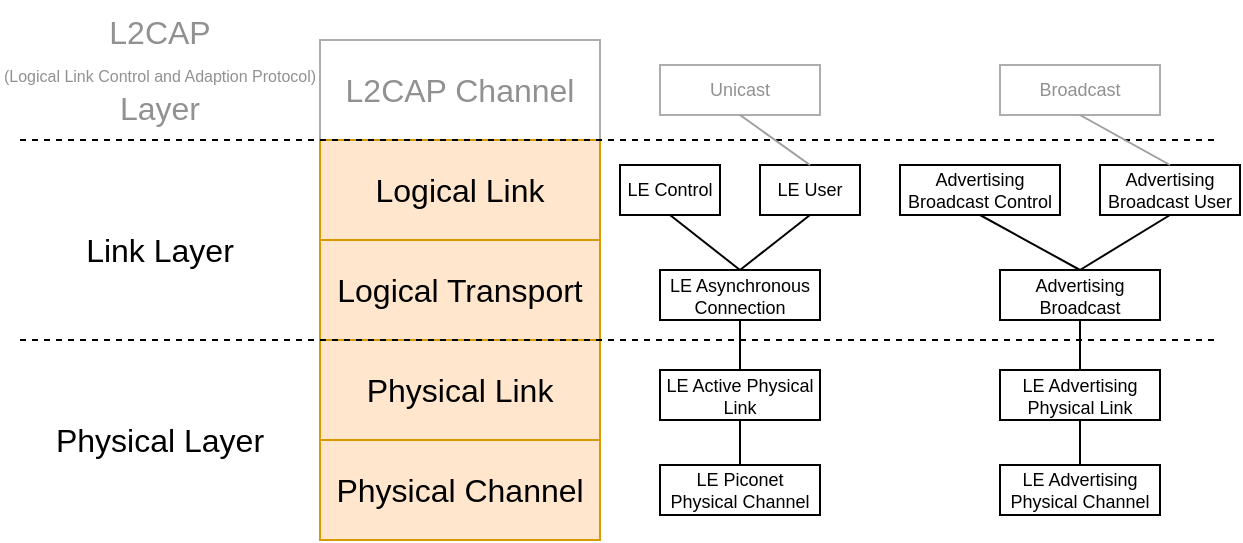 <mxfile version="14.6.13" type="device"><diagram id="FJ29L9B5ON3IeZBQ2MSM" name="Page-1"><mxGraphModel dx="981" dy="569" grid="1" gridSize="10" guides="1" tooltips="1" connect="1" arrows="1" fold="1" page="1" pageScale="1" pageWidth="640" pageHeight="280" math="0" shadow="0"><root><mxCell id="0"/><mxCell id="1" parent="0"/><mxCell id="DxuIowINJl8ra01JhDWy-1" value="&lt;font style=&quot;font-size: 16px&quot;&gt;L2CAP Channel&lt;/font&gt;&lt;span style=&quot;font-family: monospace; font-size: 0px;&quot;&gt;%3CmxGraphModel%3E%3Croot%3E%3CmxCell%20id%3D%220%22%2F%3E%3CmxCell%20id%3D%221%22%20parent%3D%220%22%2F%3E%3CmxCell%20id%3D%222%22%20value%3D%22%26lt%3Bfont%20style%3D%26quot%3Bfont-size%3A%2016px%26quot%3B%26gt%3BLink%20Layer%26lt%3B%2Ffont%26gt%3B%22%20style%3D%22rounded%3D1%3BwhiteSpace%3Dwrap%3Bhtml%3D1%3BfillColor%3D%23ffe6cc%3BstrokeColor%3D%23d79b00%3B%22%20vertex%3D%221%22%20parent%3D%221%22%3E%3CmxGeometry%20x%3D%2230%22%20y%3D%22120%22%20width%3D%22530%22%20height%3D%2230%22%20as%3D%22geometry%22%2F%3E%3C%2FmxCell%3E%3C%2Froot%3E%3C%2FmxGraphModel%3E&lt;/span&gt;" style="rounded=0;whiteSpace=wrap;html=1;fontColor=#919191;strokeColor=#ADADAD;" vertex="1" parent="1"><mxGeometry x="170" y="20" width="140" height="50" as="geometry"/></mxCell><mxCell id="DxuIowINJl8ra01JhDWy-2" value="&lt;span style=&quot;font-size: 16px&quot;&gt;Logical Link&lt;/span&gt;" style="rounded=0;whiteSpace=wrap;html=1;fillColor=#ffe6cc;strokeColor=#d79b00;" vertex="1" parent="1"><mxGeometry x="170" y="70" width="140" height="50" as="geometry"/></mxCell><mxCell id="DxuIowINJl8ra01JhDWy-3" value="&lt;span style=&quot;font-size: 16px&quot;&gt;Logical Transport&lt;/span&gt;" style="rounded=0;whiteSpace=wrap;html=1;fillColor=#ffe6cc;strokeColor=#d79b00;" vertex="1" parent="1"><mxGeometry x="170" y="120" width="140" height="50" as="geometry"/></mxCell><mxCell id="DxuIowINJl8ra01JhDWy-4" value="&lt;span style=&quot;font-size: 16px&quot;&gt;Physical Link&lt;/span&gt;" style="rounded=0;whiteSpace=wrap;html=1;fillColor=#ffe6cc;strokeColor=#d79b00;" vertex="1" parent="1"><mxGeometry x="170" y="170" width="140" height="50" as="geometry"/></mxCell><mxCell id="DxuIowINJl8ra01JhDWy-5" value="&lt;span style=&quot;font-size: 16px&quot;&gt;Physical Channel&lt;/span&gt;" style="rounded=0;whiteSpace=wrap;html=1;fillColor=#ffe6cc;strokeColor=#d79b00;" vertex="1" parent="1"><mxGeometry x="170" y="220" width="140" height="50" as="geometry"/></mxCell><mxCell id="DxuIowINJl8ra01JhDWy-7" value="" style="endArrow=none;dashed=1;html=1;strokeWidth=1;fillColor=#E8E8E8;" edge="1" parent="1"><mxGeometry width="50" height="50" relative="1" as="geometry"><mxPoint x="20" y="170" as="sourcePoint"/><mxPoint x="620" y="170" as="targetPoint"/></mxGeometry></mxCell><mxCell id="DxuIowINJl8ra01JhDWy-9" value="" style="endArrow=none;dashed=1;html=1;strokeWidth=1;fillColor=#E8E8E8;" edge="1" parent="1"><mxGeometry width="50" height="50" relative="1" as="geometry"><mxPoint x="20" y="70" as="sourcePoint"/><mxPoint x="620" y="70" as="targetPoint"/></mxGeometry></mxCell><mxCell id="DxuIowINJl8ra01JhDWy-10" value="&lt;font&gt;&lt;span style=&quot;font-size: 16px&quot;&gt;L2CAP&lt;/span&gt;&lt;br&gt;&lt;font style=&quot;font-size: 8px&quot;&gt;(Logical Link Control and Adaption Protocol)&lt;/font&gt;&lt;/font&gt;&lt;font style=&quot;font-size: 16px&quot;&gt;&lt;br&gt;Layer&lt;/font&gt;" style="text;html=1;strokeColor=none;fillColor=none;align=center;verticalAlign=middle;whiteSpace=wrap;rounded=0;glass=0;labelBackgroundColor=none;fontColor=#919191;" vertex="1" parent="1"><mxGeometry x="10" width="160" height="70" as="geometry"/></mxCell><mxCell id="DxuIowINJl8ra01JhDWy-11" value="&lt;font style=&quot;font-size: 16px&quot;&gt;Link Layer&lt;/font&gt;" style="text;html=1;strokeColor=none;fillColor=none;align=center;verticalAlign=middle;whiteSpace=wrap;rounded=0;glass=0;labelBackgroundColor=none;" vertex="1" parent="1"><mxGeometry x="10" y="90" width="160" height="70" as="geometry"/></mxCell><mxCell id="DxuIowINJl8ra01JhDWy-12" value="&lt;font style=&quot;font-size: 16px&quot;&gt;Physical Layer&lt;/font&gt;" style="text;html=1;strokeColor=none;fillColor=none;align=center;verticalAlign=middle;whiteSpace=wrap;rounded=0;glass=0;labelBackgroundColor=none;" vertex="1" parent="1"><mxGeometry x="10" y="185" width="160" height="70" as="geometry"/></mxCell><mxCell id="DxuIowINJl8ra01JhDWy-13" value="LE Piconet Physical Channel" style="rounded=0;whiteSpace=wrap;html=1;glass=0;labelBackgroundColor=none;strokeWidth=1;fillColor=#ffffff;gradientColor=none;fontSize=9;" vertex="1" parent="1"><mxGeometry x="340" y="232.5" width="80" height="25" as="geometry"/></mxCell><mxCell id="DxuIowINJl8ra01JhDWy-14" value="LE Advertising Physical Channel" style="rounded=0;whiteSpace=wrap;html=1;glass=0;labelBackgroundColor=none;strokeWidth=1;fillColor=#ffffff;gradientColor=none;fontSize=9;" vertex="1" parent="1"><mxGeometry x="510" y="232.5" width="80" height="25" as="geometry"/></mxCell><mxCell id="DxuIowINJl8ra01JhDWy-15" value="LE Active Physical Link" style="rounded=0;whiteSpace=wrap;html=1;glass=0;labelBackgroundColor=none;strokeWidth=1;fillColor=#ffffff;gradientColor=none;fontSize=9;" vertex="1" parent="1"><mxGeometry x="340" y="185" width="80" height="25" as="geometry"/></mxCell><mxCell id="DxuIowINJl8ra01JhDWy-16" value="LE Advertising Physical Link" style="rounded=0;whiteSpace=wrap;html=1;glass=0;labelBackgroundColor=none;strokeWidth=1;fillColor=#ffffff;gradientColor=none;fontSize=9;" vertex="1" parent="1"><mxGeometry x="510" y="185" width="80" height="25" as="geometry"/></mxCell><mxCell id="DxuIowINJl8ra01JhDWy-17" value="Advertising Broadcast" style="rounded=0;whiteSpace=wrap;html=1;glass=0;labelBackgroundColor=none;strokeWidth=1;fillColor=#ffffff;gradientColor=none;fontSize=9;" vertex="1" parent="1"><mxGeometry x="510" y="135" width="80" height="25" as="geometry"/></mxCell><mxCell id="DxuIowINJl8ra01JhDWy-18" value="LE Asynchronous Connection" style="rounded=0;whiteSpace=wrap;html=1;glass=0;labelBackgroundColor=none;strokeWidth=1;fillColor=#ffffff;gradientColor=none;fontSize=9;" vertex="1" parent="1"><mxGeometry x="340" y="135" width="80" height="25" as="geometry"/></mxCell><mxCell id="DxuIowINJl8ra01JhDWy-19" value="Advertising Broadcast User" style="rounded=0;whiteSpace=wrap;html=1;glass=0;labelBackgroundColor=none;strokeWidth=1;fillColor=#ffffff;gradientColor=none;fontSize=9;" vertex="1" parent="1"><mxGeometry x="560" y="82.5" width="70" height="25" as="geometry"/></mxCell><mxCell id="DxuIowINJl8ra01JhDWy-20" value="Advertising Broadcast Control" style="rounded=0;whiteSpace=wrap;html=1;glass=0;labelBackgroundColor=none;strokeWidth=1;fillColor=#ffffff;gradientColor=none;fontSize=9;" vertex="1" parent="1"><mxGeometry x="460" y="82.5" width="80" height="25" as="geometry"/></mxCell><mxCell id="DxuIowINJl8ra01JhDWy-21" value="LE Control" style="rounded=0;whiteSpace=wrap;html=1;glass=0;labelBackgroundColor=none;strokeWidth=1;fillColor=#ffffff;gradientColor=none;fontSize=9;" vertex="1" parent="1"><mxGeometry x="320" y="82.5" width="50" height="25" as="geometry"/></mxCell><mxCell id="DxuIowINJl8ra01JhDWy-22" value="LE User" style="rounded=0;whiteSpace=wrap;html=1;glass=0;labelBackgroundColor=none;strokeWidth=1;fillColor=#ffffff;gradientColor=none;fontSize=9;" vertex="1" parent="1"><mxGeometry x="390" y="82.5" width="50" height="25" as="geometry"/></mxCell><mxCell id="DxuIowINJl8ra01JhDWy-24" value="Broadcast" style="rounded=0;whiteSpace=wrap;html=1;glass=0;labelBackgroundColor=none;strokeWidth=1;fillColor=#ffffff;gradientColor=none;fontSize=9;fontColor=#919191;strokeColor=#ADADAD;" vertex="1" parent="1"><mxGeometry x="510" y="32.5" width="80" height="25" as="geometry"/></mxCell><mxCell id="DxuIowINJl8ra01JhDWy-25" value="Unicast" style="rounded=0;whiteSpace=wrap;html=1;glass=0;labelBackgroundColor=none;strokeWidth=1;fillColor=#ffffff;gradientColor=none;fontSize=9;fontColor=#919191;strokeColor=#ADADAD;" vertex="1" parent="1"><mxGeometry x="340" y="32.5" width="80" height="25" as="geometry"/></mxCell><mxCell id="DxuIowINJl8ra01JhDWy-26" value="" style="endArrow=none;html=1;fontSize=9;strokeWidth=1;fillColor=#E8E8E8;exitX=0.5;exitY=0;exitDx=0;exitDy=0;entryX=0.5;entryY=1;entryDx=0;entryDy=0;" edge="1" parent="1" source="DxuIowINJl8ra01JhDWy-13" target="DxuIowINJl8ra01JhDWy-15"><mxGeometry width="50" height="50" relative="1" as="geometry"><mxPoint x="490" y="240" as="sourcePoint"/><mxPoint x="540" y="190" as="targetPoint"/></mxGeometry></mxCell><mxCell id="DxuIowINJl8ra01JhDWy-27" value="" style="endArrow=none;html=1;fontSize=9;strokeWidth=1;fillColor=#E8E8E8;exitX=0.5;exitY=0;exitDx=0;exitDy=0;entryX=0.5;entryY=1;entryDx=0;entryDy=0;" edge="1" parent="1" source="DxuIowINJl8ra01JhDWy-15" target="DxuIowINJl8ra01JhDWy-18"><mxGeometry width="50" height="50" relative="1" as="geometry"><mxPoint x="390" y="242.5" as="sourcePoint"/><mxPoint x="390" y="220" as="targetPoint"/></mxGeometry></mxCell><mxCell id="DxuIowINJl8ra01JhDWy-28" value="" style="endArrow=none;html=1;fontSize=9;strokeWidth=1;fillColor=#E8E8E8;exitX=0.5;exitY=0;exitDx=0;exitDy=0;entryX=0.5;entryY=1;entryDx=0;entryDy=0;" edge="1" parent="1" source="DxuIowINJl8ra01JhDWy-18" target="DxuIowINJl8ra01JhDWy-22"><mxGeometry width="50" height="50" relative="1" as="geometry"><mxPoint x="390" y="195" as="sourcePoint"/><mxPoint x="390" y="170" as="targetPoint"/></mxGeometry></mxCell><mxCell id="DxuIowINJl8ra01JhDWy-29" value="" style="endArrow=none;html=1;fontSize=9;strokeWidth=1;fillColor=#E8E8E8;exitX=0.5;exitY=0;exitDx=0;exitDy=0;entryX=0.5;entryY=1;entryDx=0;entryDy=0;" edge="1" parent="1" source="DxuIowINJl8ra01JhDWy-18" target="DxuIowINJl8ra01JhDWy-21"><mxGeometry width="50" height="50" relative="1" as="geometry"><mxPoint x="400" y="205" as="sourcePoint"/><mxPoint x="400" y="180" as="targetPoint"/></mxGeometry></mxCell><mxCell id="DxuIowINJl8ra01JhDWy-30" value="" style="endArrow=none;html=1;fontSize=9;strokeWidth=1;fillColor=#E8E8E8;exitX=0.5;exitY=0;exitDx=0;exitDy=0;entryX=0.5;entryY=1;entryDx=0;entryDy=0;strokeColor=#9E9E9E;" edge="1" parent="1" source="DxuIowINJl8ra01JhDWy-22" target="DxuIowINJl8ra01JhDWy-25"><mxGeometry width="50" height="50" relative="1" as="geometry"><mxPoint x="410" y="215" as="sourcePoint"/><mxPoint x="410" y="190" as="targetPoint"/></mxGeometry></mxCell><mxCell id="DxuIowINJl8ra01JhDWy-31" value="" style="endArrow=none;html=1;fontSize=9;strokeWidth=1;fillColor=#E8E8E8;exitX=0.5;exitY=0;exitDx=0;exitDy=0;" edge="1" parent="1" source="DxuIowINJl8ra01JhDWy-14"><mxGeometry width="50" height="50" relative="1" as="geometry"><mxPoint x="420" y="225" as="sourcePoint"/><mxPoint x="550" y="210" as="targetPoint"/></mxGeometry></mxCell><mxCell id="DxuIowINJl8ra01JhDWy-32" value="" style="endArrow=none;html=1;fontSize=9;strokeWidth=1;fillColor=#E8E8E8;exitX=0.5;exitY=0;exitDx=0;exitDy=0;entryX=0.5;entryY=1;entryDx=0;entryDy=0;" edge="1" parent="1" source="DxuIowINJl8ra01JhDWy-16" target="DxuIowINJl8ra01JhDWy-17"><mxGeometry width="50" height="50" relative="1" as="geometry"><mxPoint x="430" y="235" as="sourcePoint"/><mxPoint x="430" y="210" as="targetPoint"/></mxGeometry></mxCell><mxCell id="DxuIowINJl8ra01JhDWy-33" value="" style="endArrow=none;html=1;fontSize=9;strokeWidth=1;fillColor=#E8E8E8;exitX=0.5;exitY=0;exitDx=0;exitDy=0;entryX=0.5;entryY=1;entryDx=0;entryDy=0;" edge="1" parent="1" source="DxuIowINJl8ra01JhDWy-17" target="DxuIowINJl8ra01JhDWy-19"><mxGeometry width="50" height="50" relative="1" as="geometry"><mxPoint x="440" y="245" as="sourcePoint"/><mxPoint x="440" y="220" as="targetPoint"/></mxGeometry></mxCell><mxCell id="DxuIowINJl8ra01JhDWy-34" value="" style="endArrow=none;html=1;fontSize=9;strokeWidth=1;fillColor=#E8E8E8;exitX=0.5;exitY=0;exitDx=0;exitDy=0;entryX=0.5;entryY=1;entryDx=0;entryDy=0;" edge="1" parent="1" source="DxuIowINJl8ra01JhDWy-17" target="DxuIowINJl8ra01JhDWy-20"><mxGeometry width="50" height="50" relative="1" as="geometry"><mxPoint x="450" y="255" as="sourcePoint"/><mxPoint x="450" y="230" as="targetPoint"/></mxGeometry></mxCell><mxCell id="DxuIowINJl8ra01JhDWy-35" value="" style="endArrow=none;html=1;fontSize=9;strokeWidth=1;fillColor=#E8E8E8;exitX=0.5;exitY=0;exitDx=0;exitDy=0;entryX=0.5;entryY=1;entryDx=0;entryDy=0;strokeColor=#9E9E9E;" edge="1" parent="1" source="DxuIowINJl8ra01JhDWy-19" target="DxuIowINJl8ra01JhDWy-24"><mxGeometry width="50" height="50" relative="1" as="geometry"><mxPoint x="460" y="265" as="sourcePoint"/><mxPoint x="460" y="240" as="targetPoint"/></mxGeometry></mxCell></root></mxGraphModel></diagram></mxfile>